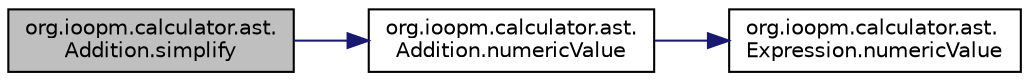 digraph "org.ioopm.calculator.ast.Addition.simplify"
{
  edge [fontname="Helvetica",fontsize="10",labelfontname="Helvetica",labelfontsize="10"];
  node [fontname="Helvetica",fontsize="10",shape=record];
  rankdir="LR";
  Node21 [label="org.ioopm.calculator.ast.\lAddition.simplify",height=0.2,width=0.4,color="black", fillcolor="grey75", style="filled", fontcolor="black"];
  Node21 -> Node22 [color="midnightblue",fontsize="10",style="solid",fontname="Helvetica"];
  Node22 [label="org.ioopm.calculator.ast.\lAddition.numericValue",height=0.2,width=0.4,color="black", fillcolor="white", style="filled",URL="$classorg_1_1ioopm_1_1calculator_1_1ast_1_1_addition.html#a430079fe93fd803e8fef37f2018f7e32"];
  Node22 -> Node23 [color="midnightblue",fontsize="10",style="solid",fontname="Helvetica"];
  Node23 [label="org.ioopm.calculator.ast.\lExpression.numericValue",height=0.2,width=0.4,color="black", fillcolor="white", style="filled",URL="$classorg_1_1ioopm_1_1calculator_1_1ast_1_1_expression.html#a079311e633b38cf50ce8fb41407e0b26",tooltip="Evaluates the numeric value of an expression. "];
}
